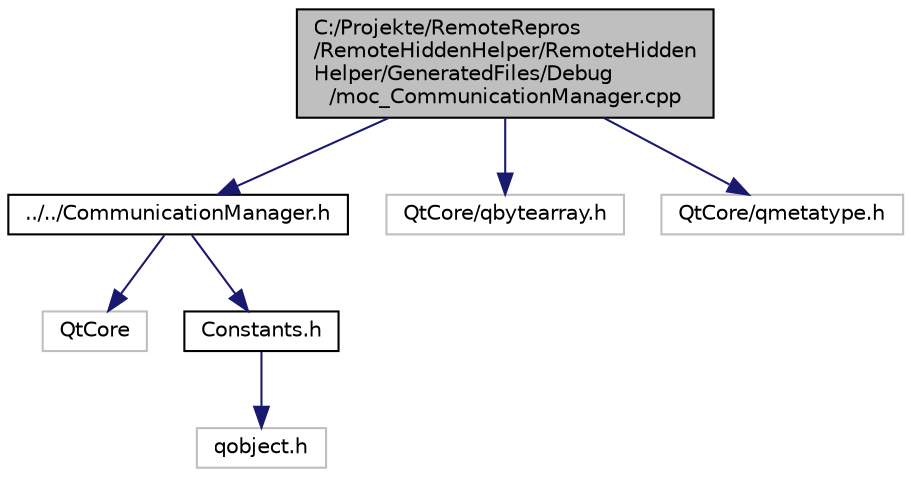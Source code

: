 digraph "C:/Projekte/RemoteRepros/RemoteHiddenHelper/RemoteHiddenHelper/GeneratedFiles/Debug/moc_CommunicationManager.cpp"
{
  edge [fontname="Helvetica",fontsize="10",labelfontname="Helvetica",labelfontsize="10"];
  node [fontname="Helvetica",fontsize="10",shape=record];
  Node0 [label="C:/Projekte/RemoteRepros\l/RemoteHiddenHelper/RemoteHidden\lHelper/GeneratedFiles/Debug\l/moc_CommunicationManager.cpp",height=0.2,width=0.4,color="black", fillcolor="grey75", style="filled", fontcolor="black"];
  Node0 -> Node1 [color="midnightblue",fontsize="10",style="solid",fontname="Helvetica"];
  Node1 [label="../../CommunicationManager.h",height=0.2,width=0.4,color="black", fillcolor="white", style="filled",URL="$_communication_manager_8h.html"];
  Node1 -> Node2 [color="midnightblue",fontsize="10",style="solid",fontname="Helvetica"];
  Node2 [label="QtCore",height=0.2,width=0.4,color="grey75", fillcolor="white", style="filled"];
  Node1 -> Node3 [color="midnightblue",fontsize="10",style="solid",fontname="Helvetica"];
  Node3 [label="Constants.h",height=0.2,width=0.4,color="black", fillcolor="white", style="filled",URL="$_constants_8h.html"];
  Node3 -> Node4 [color="midnightblue",fontsize="10",style="solid",fontname="Helvetica"];
  Node4 [label="qobject.h",height=0.2,width=0.4,color="grey75", fillcolor="white", style="filled"];
  Node0 -> Node5 [color="midnightblue",fontsize="10",style="solid",fontname="Helvetica"];
  Node5 [label="QtCore/qbytearray.h",height=0.2,width=0.4,color="grey75", fillcolor="white", style="filled"];
  Node0 -> Node6 [color="midnightblue",fontsize="10",style="solid",fontname="Helvetica"];
  Node6 [label="QtCore/qmetatype.h",height=0.2,width=0.4,color="grey75", fillcolor="white", style="filled"];
}
